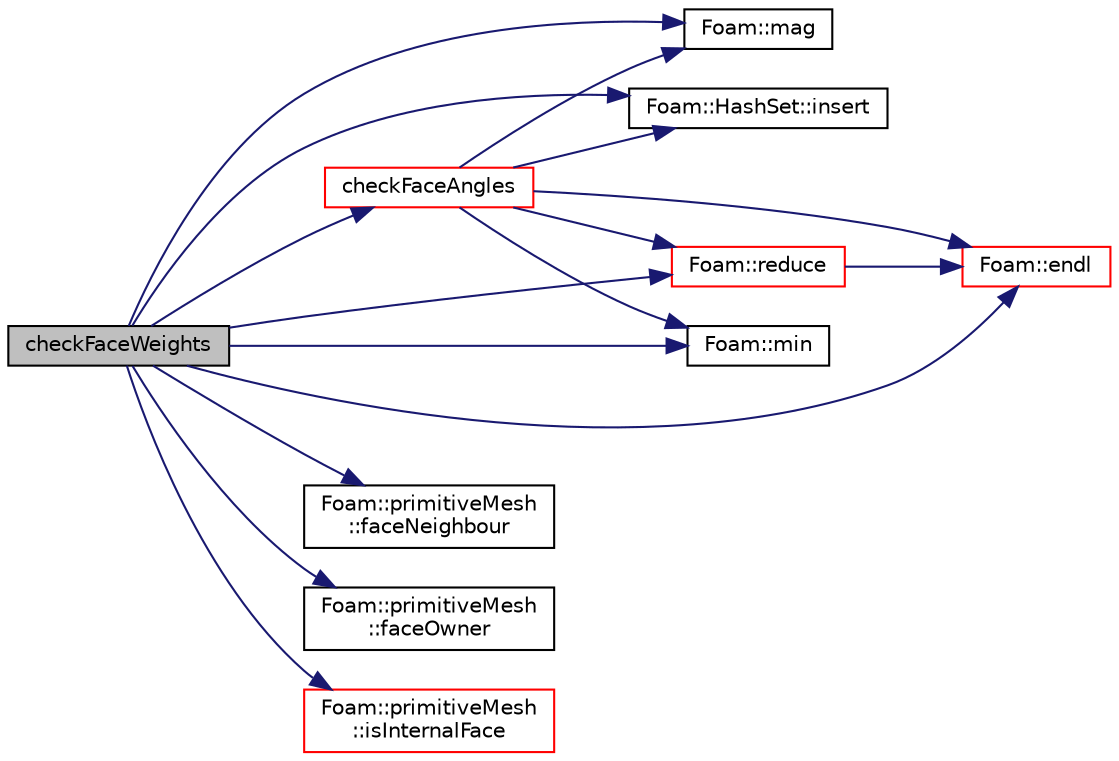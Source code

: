 digraph "checkFaceWeights"
{
  bgcolor="transparent";
  edge [fontname="Helvetica",fontsize="10",labelfontname="Helvetica",labelfontsize="10"];
  node [fontname="Helvetica",fontsize="10",shape=record];
  rankdir="LR";
  Node1 [label="checkFaceWeights",height=0.2,width=0.4,color="black", fillcolor="grey75", style="filled", fontcolor="black"];
  Node1 -> Node2 [color="midnightblue",fontsize="10",style="solid",fontname="Helvetica"];
  Node2 [label="checkFaceAngles",height=0.2,width=0.4,color="red",URL="$a01974.html#a1e53fa2de621f051c1777b67d71e354c"];
  Node2 -> Node3 [color="midnightblue",fontsize="10",style="solid",fontname="Helvetica"];
  Node3 [label="Foam::mag",height=0.2,width=0.4,color="black",URL="$a10758.html#a929da2a3fdcf3dacbbe0487d3a330dae"];
  Node2 -> Node4 [color="midnightblue",fontsize="10",style="solid",fontname="Helvetica"];
  Node4 [label="Foam::HashSet::insert",height=0.2,width=0.4,color="black",URL="$a00984.html#a49f0753d9652681fc3a81f59951a0ad7",tooltip="Insert a new entry. "];
  Node2 -> Node5 [color="midnightblue",fontsize="10",style="solid",fontname="Helvetica"];
  Node5 [label="Foam::reduce",height=0.2,width=0.4,color="red",URL="$a10758.html#a7ffd6af4acc2eb9ba72ee296b5ecda23"];
  Node5 -> Node6 [color="midnightblue",fontsize="10",style="solid",fontname="Helvetica"];
  Node6 [label="Foam::endl",height=0.2,width=0.4,color="red",URL="$a10758.html#a2db8fe02a0d3909e9351bb4275b23ce4",tooltip="Add newline and flush stream. "];
  Node2 -> Node7 [color="midnightblue",fontsize="10",style="solid",fontname="Helvetica"];
  Node7 [label="Foam::min",height=0.2,width=0.4,color="black",URL="$a10758.html#a253e112ad2d56d96230ff39ea7f442dc"];
  Node2 -> Node6 [color="midnightblue",fontsize="10",style="solid",fontname="Helvetica"];
  Node1 -> Node6 [color="midnightblue",fontsize="10",style="solid",fontname="Helvetica"];
  Node1 -> Node8 [color="midnightblue",fontsize="10",style="solid",fontname="Helvetica"];
  Node8 [label="Foam::primitiveMesh\l::faceNeighbour",height=0.2,width=0.4,color="black",URL="$a01973.html#a94bff1131437464a5ba9fe4eac993929",tooltip="Face face-neighbour addressing. "];
  Node1 -> Node9 [color="midnightblue",fontsize="10",style="solid",fontname="Helvetica"];
  Node9 [label="Foam::primitiveMesh\l::faceOwner",height=0.2,width=0.4,color="black",URL="$a01973.html#a5fdc04c8f8b8f1535efda40674fd13fa",tooltip="Face face-owner addresing. "];
  Node1 -> Node4 [color="midnightblue",fontsize="10",style="solid",fontname="Helvetica"];
  Node1 -> Node10 [color="midnightblue",fontsize="10",style="solid",fontname="Helvetica"];
  Node10 [label="Foam::primitiveMesh\l::isInternalFace",height=0.2,width=0.4,color="red",URL="$a01973.html#a836bb7ec097736e6d0c7903e486776a8",tooltip="Return true if given face label is internal to the mesh. "];
  Node1 -> Node3 [color="midnightblue",fontsize="10",style="solid",fontname="Helvetica"];
  Node1 -> Node7 [color="midnightblue",fontsize="10",style="solid",fontname="Helvetica"];
  Node1 -> Node5 [color="midnightblue",fontsize="10",style="solid",fontname="Helvetica"];
}
